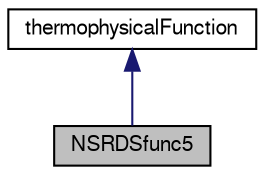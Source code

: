 digraph "NSRDSfunc5"
{
  bgcolor="transparent";
  edge [fontname="FreeSans",fontsize="10",labelfontname="FreeSans",labelfontsize="10"];
  node [fontname="FreeSans",fontsize="10",shape=record];
  Node2 [label="NSRDSfunc5",height=0.2,width=0.4,color="black", fillcolor="grey75", style="filled", fontcolor="black"];
  Node3 -> Node2 [dir="back",color="midnightblue",fontsize="10",style="solid",fontname="FreeSans"];
  Node3 [label="thermophysicalFunction",height=0.2,width=0.4,color="black",URL="$a30446.html",tooltip="Abstract base class for thermo-physical functions. "];
}
